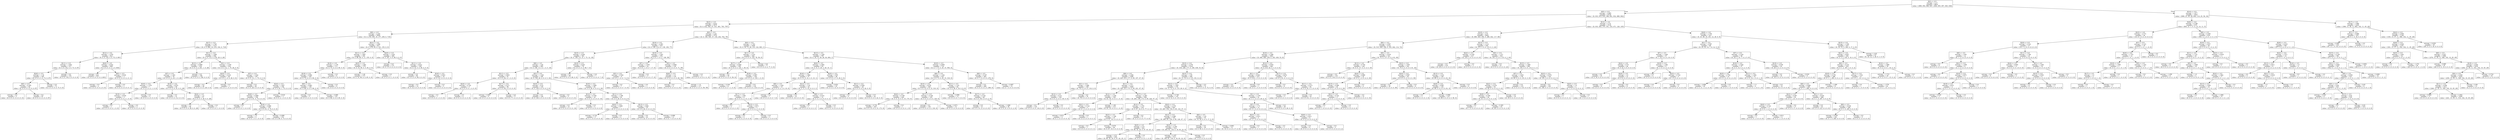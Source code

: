 digraph Tree {
node [shape=box] ;
0 [label="X[2] <= 0.5\nentropy = 3.17\nsamples = 8653\nvalue = [999, 954, 960, 947, 1000, 955, 957, 945, 936]"] ;
1 [label="X[5] <= 0.5\nentropy = 2.965\nsamples = 6729\nvalue = [0, 933, 915, 919, 398, 841, 932, 889, 902]"] ;
0 -> 1 [labeldistance=2.5, labelangle=45, headlabel="True"] ;
2 [label="X[23] <= 0.5\nentropy = 2.612\nsamples = 3575\nvalue = [0, 0, 432, 544, 47, 531, 461, 763, 797]"] ;
1 -> 2 ;
3 [label="X[8] <= 0.5\nentropy = 2.244\nsamples = 2000\nvalue = [0, 0, 276, 359, 10, 377, 259, 0, 719]"] ;
2 -> 3 ;
4 [label="X[17] <= 0.5\nentropy = 1.745\nsamples = 1373\nvalue = [0, 0, 0, 264, 10, 276, 104, 0, 719]"] ;
3 -> 4 ;
5 [label="X[12] <= 0.5\nentropy = 1.076\nsamples = 923\nvalue = [0, 0, 0, 152, 5, 0, 75, 0, 691]"] ;
4 -> 5 ;
6 [label="X[11] <= 0.5\nentropy = 1.603\nsamples = 317\nvalue = [0, 0, 0, 152, 5, 0, 73, 0, 87]"] ;
5 -> 6 ;
7 [label="X[20] <= 0.5\nentropy = 1.16\nsamples = 165\nvalue = [0, 0, 0, 0, 5, 0, 73, 0, 87]"] ;
6 -> 7 ;
8 [label="X[0] <= 0.5\nentropy = 0.305\nsamples = 92\nvalue = [0, 0, 0, 0, 5, 0, 0, 0, 87]"] ;
7 -> 8 ;
9 [label="entropy = 0.0\nsamples = 5\nvalue = [0, 0, 0, 0, 5, 0, 0, 0, 0]"] ;
8 -> 9 ;
10 [label="entropy = 0.0\nsamples = 87\nvalue = [0, 0, 0, 0, 0, 0, 0, 0, 87]"] ;
8 -> 10 ;
11 [label="entropy = 0.0\nsamples = 73\nvalue = [0, 0, 0, 0, 0, 0, 73, 0, 0]"] ;
7 -> 11 ;
12 [label="entropy = 0.0\nsamples = 152\nvalue = [0, 0, 0, 152, 0, 0, 0, 0, 0]"] ;
6 -> 12 ;
13 [label="X[20] <= 0.5\nentropy = 0.032\nsamples = 606\nvalue = [0, 0, 0, 0, 0, 0, 2, 0, 604]"] ;
5 -> 13 ;
14 [label="entropy = 0.0\nsamples = 603\nvalue = [0, 0, 0, 0, 0, 0, 0, 0, 603]"] ;
13 -> 14 ;
15 [label="X[9] <= 0.5\nentropy = 0.918\nsamples = 3\nvalue = [0, 0, 0, 0, 0, 0, 2, 0, 1]"] ;
13 -> 15 ;
16 [label="entropy = 0.0\nsamples = 2\nvalue = [0, 0, 0, 0, 0, 0, 2, 0, 0]"] ;
15 -> 16 ;
17 [label="entropy = 0.0\nsamples = 1\nvalue = [0, 0, 0, 0, 0, 0, 0, 0, 1]"] ;
15 -> 17 ;
18 [label="X[11] <= 0.5\nentropy = 1.508\nsamples = 450\nvalue = [0, 0, 0, 112, 5, 276, 29, 0, 28]"] ;
4 -> 18 ;
19 [label="X[13] <= 0.5\nentropy = 0.689\nsamples = 234\nvalue = [0, 0, 0, 0, 4, 201, 1, 0, 28]"] ;
18 -> 19 ;
20 [label="X[7] <= 0.5\nentropy = 1.301\nsamples = 76\nvalue = [0, 0, 0, 0, 4, 43, 1, 0, 28]"] ;
19 -> 20 ;
21 [label="X[18] <= 0.5\nentropy = 1.379\nsamples = 7\nvalue = [0, 0, 0, 0, 4, 2, 1, 0, 0]"] ;
20 -> 21 ;
22 [label="X[19] <= 0.5\nentropy = 0.918\nsamples = 3\nvalue = [0, 0, 0, 0, 0, 2, 1, 0, 0]"] ;
21 -> 22 ;
23 [label="entropy = 0.0\nsamples = 1\nvalue = [0, 0, 0, 0, 0, 0, 1, 0, 0]"] ;
22 -> 23 ;
24 [label="entropy = 0.0\nsamples = 2\nvalue = [0, 0, 0, 0, 0, 2, 0, 0, 0]"] ;
22 -> 24 ;
25 [label="entropy = 0.0\nsamples = 4\nvalue = [0, 0, 0, 0, 4, 0, 0, 0, 0]"] ;
21 -> 25 ;
26 [label="X[18] <= 0.5\nentropy = 0.974\nsamples = 69\nvalue = [0, 0, 0, 0, 0, 41, 0, 0, 28]"] ;
20 -> 26 ;
27 [label="entropy = 0.0\nsamples = 12\nvalue = [0, 0, 0, 0, 0, 12, 0, 0, 0]"] ;
26 -> 27 ;
28 [label="X[24] <= 0.5\nentropy = 1.0\nsamples = 57\nvalue = [0, 0, 0, 0, 0, 29, 0, 0, 28]"] ;
26 -> 28 ;
29 [label="entropy = 1.0\nsamples = 56\nvalue = [0, 0, 0, 0, 0, 28, 0, 0, 28]"] ;
28 -> 29 ;
30 [label="entropy = 0.0\nsamples = 1\nvalue = [0, 0, 0, 0, 0, 1, 0, 0, 0]"] ;
28 -> 30 ;
31 [label="entropy = 0.0\nsamples = 158\nvalue = [0, 0, 0, 0, 0, 158, 0, 0, 0]"] ;
19 -> 31 ;
32 [label="X[1] <= 0.5\nentropy = 1.439\nsamples = 216\nvalue = [0, 0, 0, 112, 1, 75, 28, 0, 0]"] ;
18 -> 32 ;
33 [label="X[25] <= 0.5\nentropy = 0.216\nsamples = 29\nvalue = [0, 0, 0, 1, 0, 0, 28, 0, 0]"] ;
32 -> 33 ;
34 [label="entropy = 0.0\nsamples = 28\nvalue = [0, 0, 0, 0, 0, 0, 28, 0, 0]"] ;
33 -> 34 ;
35 [label="entropy = 0.0\nsamples = 1\nvalue = [0, 0, 0, 1, 0, 0, 0, 0, 0]"] ;
33 -> 35 ;
36 [label="X[7] <= 0.5\nentropy = 1.016\nsamples = 187\nvalue = [0, 0, 0, 111, 1, 75, 0, 0, 0]"] ;
32 -> 36 ;
37 [label="entropy = 0.0\nsamples = 28\nvalue = [0, 0, 0, 28, 0, 0, 0, 0, 0]"] ;
36 -> 37 ;
38 [label="X[24] <= 0.5\nentropy = 1.047\nsamples = 159\nvalue = [0, 0, 0, 83, 1, 75, 0, 0, 0]"] ;
36 -> 38 ;
39 [label="X[26] <= 0.5\nentropy = 0.999\nsamples = 156\nvalue = [0, 0, 0, 81, 0, 75, 0, 0, 0]"] ;
38 -> 39 ;
40 [label="entropy = 0.0\nsamples = 1\nvalue = [0, 0, 0, 0, 0, 1, 0, 0, 0]"] ;
39 -> 40 ;
41 [label="X[18] <= 0.5\nentropy = 0.999\nsamples = 155\nvalue = [0, 0, 0, 81, 0, 74, 0, 0, 0]"] ;
39 -> 41 ;
42 [label="entropy = 1.0\nsamples = 2\nvalue = [0, 0, 0, 1, 0, 1, 0, 0, 0]"] ;
41 -> 42 ;
43 [label="entropy = 0.998\nsamples = 153\nvalue = [0, 0, 0, 80, 0, 73, 0, 0, 0]"] ;
41 -> 43 ;
44 [label="entropy = 0.918\nsamples = 3\nvalue = [0, 0, 0, 2, 1, 0, 0, 0, 0]"] ;
38 -> 44 ;
45 [label="X[21] <= 0.5\nentropy = 1.856\nsamples = 627\nvalue = [0, 0, 276, 95, 0, 101, 155, 0, 0]"] ;
3 -> 45 ;
46 [label="X[11] <= 0.5\nentropy = 1.687\nsamples = 345\nvalue = [0, 0, 89, 90, 0, 11, 155, 0, 0]"] ;
45 -> 46 ;
47 [label="X[19] <= 0.5\nentropy = 1.178\nsamples = 171\nvalue = [0, 0, 75, 0, 0, 6, 90, 0, 0]"] ;
46 -> 47 ;
48 [label="X[18] <= 0.5\nentropy = 0.994\nsamples = 165\nvalue = [0, 0, 75, 0, 0, 0, 90, 0, 0]"] ;
47 -> 48 ;
49 [label="X[9] <= 0.5\nentropy = 0.983\nsamples = 156\nvalue = [0, 0, 66, 0, 0, 0, 90, 0, 0]"] ;
48 -> 49 ;
50 [label="entropy = 0.0\nsamples = 5\nvalue = [0, 0, 0, 0, 0, 0, 5, 0, 0]"] ;
49 -> 50 ;
51 [label="entropy = 0.989\nsamples = 151\nvalue = [0, 0, 66, 0, 0, 0, 85, 0, 0]"] ;
49 -> 51 ;
52 [label="entropy = 0.0\nsamples = 9\nvalue = [0, 0, 9, 0, 0, 0, 0, 0, 0]"] ;
48 -> 52 ;
53 [label="entropy = 0.0\nsamples = 6\nvalue = [0, 0, 0, 0, 0, 6, 0, 0, 0]"] ;
47 -> 53 ;
54 [label="X[25] <= 0.5\nentropy = 1.462\nsamples = 174\nvalue = [0, 0, 14, 90, 0, 5, 65, 0, 0]"] ;
46 -> 54 ;
55 [label="entropy = 1.44\nsamples = 173\nvalue = [0, 0, 14, 90, 0, 4, 65, 0, 0]"] ;
54 -> 55 ;
56 [label="entropy = 0.0\nsamples = 1\nvalue = [0, 0, 0, 0, 0, 1, 0, 0, 0]"] ;
54 -> 56 ;
57 [label="X[20] <= 0.5\nentropy = 1.022\nsamples = 282\nvalue = [0, 0, 187, 5, 0, 90, 0, 0, 0]"] ;
45 -> 57 ;
58 [label="entropy = 0.0\nsamples = 173\nvalue = [0, 0, 173, 0, 0, 0, 0, 0, 0]"] ;
57 -> 58 ;
59 [label="X[11] <= 0.5\nentropy = 0.812\nsamples = 109\nvalue = [0, 0, 14, 5, 0, 90, 0, 0, 0]"] ;
57 -> 59 ;
60 [label="entropy = 0.0\nsamples = 90\nvalue = [0, 0, 0, 0, 0, 90, 0, 0, 0]"] ;
59 -> 60 ;
61 [label="X[16] <= 0.5\nentropy = 0.831\nsamples = 19\nvalue = [0, 0, 14, 5, 0, 0, 0, 0, 0]"] ;
59 -> 61 ;
62 [label="entropy = 0.0\nsamples = 14\nvalue = [0, 0, 14, 0, 0, 0, 0, 0, 0]"] ;
61 -> 62 ;
63 [label="entropy = 0.0\nsamples = 5\nvalue = [0, 0, 0, 5, 0, 0, 0, 0, 0]"] ;
61 -> 63 ;
64 [label="X[0] <= 0.5\nentropy = 2.25\nsamples = 1575\nvalue = [0, 0, 156, 185, 37, 154, 202, 763, 78]"] ;
2 -> 64 ;
65 [label="X[16] <= 0.5\nentropy = 2.383\nsamples = 516\nvalue = [0, 0, 138, 112, 8, 1, 80, 100, 77]"] ;
64 -> 65 ;
66 [label="X[10] <= 0.5\nentropy = 2.044\nsamples = 361\nvalue = [0, 0, 138, 111, 8, 1, 73, 12, 18]"] ;
65 -> 66 ;
67 [label="X[8] <= 0.5\nentropy = 1.65\nsamples = 285\nvalue = [0, 0, 138, 111, 8, 1, 4, 5, 18]"] ;
66 -> 67 ;
68 [label="X[11] <= 0.5\nentropy = 0.603\nsamples = 91\nvalue = [0, 0, 0, 82, 4, 1, 4, 0, 0]"] ;
67 -> 68 ;
69 [label="X[24] <= 0.5\nentropy = 0.722\nsamples = 5\nvalue = [0, 0, 0, 0, 0, 1, 4, 0, 0]"] ;
68 -> 69 ;
70 [label="entropy = 0.0\nsamples = 1\nvalue = [0, 0, 0, 0, 0, 1, 0, 0, 0]"] ;
69 -> 70 ;
71 [label="entropy = 0.0\nsamples = 4\nvalue = [0, 0, 0, 0, 0, 0, 4, 0, 0]"] ;
69 -> 71 ;
72 [label="X[17] <= 0.5\nentropy = 0.271\nsamples = 86\nvalue = [0, 0, 0, 82, 4, 0, 0, 0, 0]"] ;
68 -> 72 ;
73 [label="entropy = 0.991\nsamples = 9\nvalue = [0, 0, 0, 5, 4, 0, 0, 0, 0]"] ;
72 -> 73 ;
74 [label="entropy = 0.0\nsamples = 77\nvalue = [0, 0, 0, 77, 0, 0, 0, 0, 0]"] ;
72 -> 74 ;
75 [label="X[3] <= 0.5\nentropy = 1.329\nsamples = 194\nvalue = [0, 0, 138, 29, 4, 0, 0, 5, 18]"] ;
67 -> 75 ;
76 [label="X[18] <= 0.5\nentropy = 0.23\nsamples = 134\nvalue = [0, 0, 129, 0, 0, 0, 0, 5, 0]"] ;
75 -> 76 ;
77 [label="entropy = 0.0\nsamples = 129\nvalue = [0, 0, 129, 0, 0, 0, 0, 0, 0]"] ;
76 -> 77 ;
78 [label="entropy = 0.0\nsamples = 5\nvalue = [0, 0, 0, 0, 0, 0, 0, 5, 0]"] ;
76 -> 78 ;
79 [label="X[19] <= 0.5\nentropy = 1.699\nsamples = 60\nvalue = [0, 0, 9, 29, 4, 0, 0, 0, 18]"] ;
75 -> 79 ;
80 [label="X[14] <= 0.5\nentropy = 0.764\nsamples = 18\nvalue = [0, 0, 0, 0, 4, 0, 0, 0, 14]"] ;
79 -> 80 ;
81 [label="entropy = 0.0\nsamples = 14\nvalue = [0, 0, 0, 0, 0, 0, 0, 0, 14]"] ;
80 -> 81 ;
82 [label="entropy = 0.0\nsamples = 4\nvalue = [0, 0, 0, 0, 4, 0, 0, 0, 0]"] ;
80 -> 82 ;
83 [label="X[11] <= 0.5\nentropy = 1.168\nsamples = 42\nvalue = [0, 0, 9, 29, 0, 0, 0, 0, 4]"] ;
79 -> 83 ;
84 [label="X[24] <= 0.5\nentropy = 0.985\nsamples = 7\nvalue = [0, 0, 3, 0, 0, 0, 0, 0, 4]"] ;
83 -> 84 ;
85 [label="entropy = 0.722\nsamples = 5\nvalue = [0, 0, 1, 0, 0, 0, 0, 0, 4]"] ;
84 -> 85 ;
86 [label="entropy = 0.0\nsamples = 2\nvalue = [0, 0, 2, 0, 0, 0, 0, 0, 0]"] ;
84 -> 86 ;
87 [label="X[13] <= 0.5\nentropy = 0.661\nsamples = 35\nvalue = [0, 0, 6, 29, 0, 0, 0, 0, 0]"] ;
83 -> 87 ;
88 [label="entropy = 0.0\nsamples = 22\nvalue = [0, 0, 0, 22, 0, 0, 0, 0, 0]"] ;
87 -> 88 ;
89 [label="entropy = 0.996\nsamples = 13\nvalue = [0, 0, 6, 7, 0, 0, 0, 0, 0]"] ;
87 -> 89 ;
90 [label="X[18] <= 0.5\nentropy = 0.443\nsamples = 76\nvalue = [0, 0, 0, 0, 0, 0, 69, 7, 0]"] ;
66 -> 90 ;
91 [label="entropy = 0.0\nsamples = 69\nvalue = [0, 0, 0, 0, 0, 0, 69, 0, 0]"] ;
90 -> 91 ;
92 [label="entropy = 0.0\nsamples = 7\nvalue = [0, 0, 0, 0, 0, 0, 0, 7, 0]"] ;
90 -> 92 ;
93 [label="X[19] <= 0.5\nentropy = 1.243\nsamples = 155\nvalue = [0, 0, 0, 1, 0, 0, 7, 88, 59]"] ;
65 -> 93 ;
94 [label="X[7] <= 0.5\nentropy = 1.078\nsamples = 25\nvalue = [0, 0, 0, 1, 0, 0, 7, 17, 0]"] ;
93 -> 94 ;
95 [label="X[3] <= 0.5\nentropy = 0.544\nsamples = 8\nvalue = [0, 0, 0, 1, 0, 0, 7, 0, 0]"] ;
94 -> 95 ;
96 [label="entropy = 0.0\nsamples = 7\nvalue = [0, 0, 0, 0, 0, 0, 7, 0, 0]"] ;
95 -> 96 ;
97 [label="entropy = 0.0\nsamples = 1\nvalue = [0, 0, 0, 1, 0, 0, 0, 0, 0]"] ;
95 -> 97 ;
98 [label="entropy = 0.0\nsamples = 17\nvalue = [0, 0, 0, 0, 0, 0, 0, 17, 0]"] ;
94 -> 98 ;
99 [label="X[3] <= 0.5\nentropy = 0.994\nsamples = 130\nvalue = [0, 0, 0, 0, 0, 0, 0, 71, 59]"] ;
93 -> 99 ;
100 [label="X[26] <= 0.5\nentropy = 1.0\nsamples = 119\nvalue = [0, 0, 0, 0, 0, 0, 0, 60, 59]"] ;
99 -> 100 ;
101 [label="entropy = 0.0\nsamples = 2\nvalue = [0, 0, 0, 0, 0, 0, 0, 2, 0]"] ;
100 -> 101 ;
102 [label="entropy = 1.0\nsamples = 117\nvalue = [0, 0, 0, 0, 0, 0, 0, 58, 59]"] ;
100 -> 102 ;
103 [label="entropy = 0.0\nsamples = 11\nvalue = [0, 0, 0, 0, 0, 0, 0, 11, 0]"] ;
99 -> 103 ;
104 [label="X[4] <= 0.5\nentropy = 1.703\nsamples = 1059\nvalue = [0, 0, 18, 73, 29, 153, 122, 663, 1]"] ;
64 -> 104 ;
105 [label="X[11] <= 0.5\nentropy = 1.514\nsamples = 262\nvalue = [0, 0, 0, 0, 0, 125, 78, 59, 0]"] ;
104 -> 105 ;
106 [label="X[17] <= 0.5\nentropy = 0.949\nsamples = 185\nvalue = [0, 0, 0, 0, 0, 125, 1, 59, 0]"] ;
105 -> 106 ;
107 [label="entropy = 0.0\nsamples = 59\nvalue = [0, 0, 0, 0, 0, 0, 0, 59, 0]"] ;
106 -> 107 ;
108 [label="X[18] <= 0.5\nentropy = 0.067\nsamples = 126\nvalue = [0, 0, 0, 0, 0, 125, 1, 0, 0]"] ;
106 -> 108 ;
109 [label="entropy = 0.544\nsamples = 8\nvalue = [0, 0, 0, 0, 0, 7, 1, 0, 0]"] ;
108 -> 109 ;
110 [label="entropy = 0.0\nsamples = 118\nvalue = [0, 0, 0, 0, 0, 118, 0, 0, 0]"] ;
108 -> 110 ;
111 [label="entropy = 0.0\nsamples = 77\nvalue = [0, 0, 0, 0, 0, 0, 77, 0, 0]"] ;
105 -> 111 ;
112 [label="X[13] <= 0.5\nentropy = 1.329\nsamples = 797\nvalue = [0, 0, 18, 73, 29, 28, 44, 604, 1]"] ;
104 -> 112 ;
113 [label="X[20] <= 0.5\nentropy = 2.064\nsamples = 83\nvalue = [0, 0, 11, 0, 29, 3, 29, 10, 1]"] ;
112 -> 113 ;
114 [label="X[16] <= 0.5\nentropy = 1.992\nsamples = 37\nvalue = [0, 0, 11, 0, 12, 3, 0, 10, 1]"] ;
113 -> 114 ;
115 [label="X[6] <= 0.5\nentropy = 1.242\nsamples = 15\nvalue = [0, 0, 0, 0, 2, 3, 0, 10, 0]"] ;
114 -> 115 ;
116 [label="X[17] <= 0.5\nentropy = 1.561\nsamples = 8\nvalue = [0, 0, 0, 0, 2, 3, 0, 3, 0]"] ;
115 -> 116 ;
117 [label="entropy = 0.0\nsamples = 3\nvalue = [0, 0, 0, 0, 0, 0, 0, 3, 0]"] ;
116 -> 117 ;
118 [label="X[12] <= 0.5\nentropy = 0.971\nsamples = 5\nvalue = [0, 0, 0, 0, 2, 3, 0, 0, 0]"] ;
116 -> 118 ;
119 [label="entropy = 0.0\nsamples = 2\nvalue = [0, 0, 0, 0, 2, 0, 0, 0, 0]"] ;
118 -> 119 ;
120 [label="entropy = 0.0\nsamples = 3\nvalue = [0, 0, 0, 0, 0, 3, 0, 0, 0]"] ;
118 -> 120 ;
121 [label="entropy = 0.0\nsamples = 7\nvalue = [0, 0, 0, 0, 0, 0, 0, 7, 0]"] ;
115 -> 121 ;
122 [label="X[12] <= 0.5\nentropy = 1.22\nsamples = 22\nvalue = [0, 0, 11, 0, 10, 0, 0, 0, 1]"] ;
114 -> 122 ;
123 [label="entropy = 0.0\nsamples = 10\nvalue = [0, 0, 0, 0, 10, 0, 0, 0, 0]"] ;
122 -> 123 ;
124 [label="X[8] <= 0.5\nentropy = 0.414\nsamples = 12\nvalue = [0, 0, 11, 0, 0, 0, 0, 0, 1]"] ;
122 -> 124 ;
125 [label="entropy = 0.0\nsamples = 1\nvalue = [0, 0, 0, 0, 0, 0, 0, 0, 1]"] ;
124 -> 125 ;
126 [label="entropy = 0.0\nsamples = 11\nvalue = [0, 0, 11, 0, 0, 0, 0, 0, 0]"] ;
124 -> 126 ;
127 [label="X[25] <= 0.5\nentropy = 0.95\nsamples = 46\nvalue = [0, 0, 0, 0, 17, 0, 29, 0, 0]"] ;
113 -> 127 ;
128 [label="entropy = 0.852\nsamples = 18\nvalue = [0, 0, 0, 0, 13, 0, 5, 0, 0]"] ;
127 -> 128 ;
129 [label="X[11] <= 0.5\nentropy = 0.592\nsamples = 28\nvalue = [0, 0, 0, 0, 4, 0, 24, 0, 0]"] ;
127 -> 129 ;
130 [label="entropy = 0.0\nsamples = 4\nvalue = [0, 0, 0, 0, 4, 0, 0, 0, 0]"] ;
129 -> 130 ;
131 [label="entropy = 0.0\nsamples = 24\nvalue = [0, 0, 0, 0, 0, 0, 24, 0, 0]"] ;
129 -> 131 ;
132 [label="X[19] <= 0.5\nentropy = 0.909\nsamples = 714\nvalue = [0, 0, 7, 73, 0, 25, 15, 594, 0]"] ;
112 -> 132 ;
133 [label="X[6] <= 0.5\nentropy = 1.164\nsamples = 431\nvalue = [0, 0, 0, 73, 0, 25, 15, 318, 0]"] ;
132 -> 133 ;
134 [label="X[10] <= 0.5\nentropy = 0.678\nsamples = 349\nvalue = [0, 0, 0, 15, 0, 9, 15, 310, 0]"] ;
133 -> 134 ;
135 [label="X[24] <= 0.5\nentropy = 0.749\nsamples = 204\nvalue = [0, 0, 0, 15, 0, 0, 15, 174, 0]"] ;
134 -> 135 ;
136 [label="entropy = 0.752\nsamples = 203\nvalue = [0, 0, 0, 15, 0, 0, 15, 173, 0]"] ;
135 -> 136 ;
137 [label="entropy = 0.0\nsamples = 1\nvalue = [0, 0, 0, 0, 0, 0, 0, 1, 0]"] ;
135 -> 137 ;
138 [label="X[17] <= 0.5\nentropy = 0.336\nsamples = 145\nvalue = [0, 0, 0, 0, 0, 9, 0, 136, 0]"] ;
134 -> 138 ;
139 [label="entropy = 0.0\nsamples = 130\nvalue = [0, 0, 0, 0, 0, 0, 0, 130, 0]"] ;
138 -> 139 ;
140 [label="entropy = 0.971\nsamples = 15\nvalue = [0, 0, 0, 0, 0, 9, 0, 6, 0]"] ;
138 -> 140 ;
141 [label="X[11] <= 0.5\nentropy = 1.141\nsamples = 82\nvalue = [0, 0, 0, 58, 0, 16, 0, 8, 0]"] ;
133 -> 141 ;
142 [label="entropy = 0.996\nsamples = 13\nvalue = [0, 0, 0, 0, 0, 7, 0, 6, 0]"] ;
141 -> 142 ;
143 [label="X[17] <= 0.5\nentropy = 0.742\nsamples = 69\nvalue = [0, 0, 0, 58, 0, 9, 0, 2, 0]"] ;
141 -> 143 ;
144 [label="entropy = 0.0\nsamples = 31\nvalue = [0, 0, 0, 31, 0, 0, 0, 0, 0]"] ;
143 -> 144 ;
145 [label="entropy = 1.066\nsamples = 38\nvalue = [0, 0, 0, 27, 0, 9, 0, 2, 0]"] ;
143 -> 145 ;
146 [label="X[8] <= 0.5\nentropy = 0.167\nsamples = 283\nvalue = [0, 0, 7, 0, 0, 0, 0, 276, 0]"] ;
132 -> 146 ;
147 [label="entropy = 0.0\nsamples = 268\nvalue = [0, 0, 0, 0, 0, 0, 0, 268, 0]"] ;
146 -> 147 ;
148 [label="entropy = 0.997\nsamples = 15\nvalue = [0, 0, 7, 0, 0, 0, 0, 8, 0]"] ;
146 -> 148 ;
149 [label="X[14] <= 0.5\nentropy = 2.74\nsamples = 3154\nvalue = [0, 933, 483, 375, 351, 310, 471, 126, 105]"] ;
1 -> 149 ;
150 [label="X[18] <= 0.5\nentropy = 2.51\nsamples = 2642\nvalue = [0, 890, 443, 356, 0, 298, 442, 117, 96]"] ;
149 -> 150 ;
151 [label="X[6] <= 0.5\nentropy = 2.567\nsamples = 2122\nvalue = [0, 515, 440, 356, 0, 183, 442, 114, 72]"] ;
150 -> 151 ;
152 [label="X[19] <= 0.5\nentropy = 2.396\nsamples = 1801\nvalue = [0, 440, 440, 239, 0, 183, 438, 53, 8]"] ;
151 -> 152 ;
153 [label="X[10] <= 0.5\nentropy = 2.379\nsamples = 1516\nvalue = [0, 434, 226, 177, 0, 180, 438, 53, 8]"] ;
152 -> 153 ;
154 [label="X[8] <= 0.5\nentropy = 2.298\nsamples = 1268\nvalue = [0, 423, 213, 177, 0, 65, 337, 47, 6]"] ;
153 -> 154 ;
155 [label="X[1] <= 0.5\nentropy = 1.096\nsamples = 199\nvalue = [0, 79, 0, 4, 0, 0, 116, 0, 0]"] ;
154 -> 155 ;
156 [label="X[12] <= 0.5\nentropy = 0.211\nsamples = 120\nvalue = [0, 0, 0, 4, 0, 0, 116, 0, 0]"] ;
155 -> 156 ;
157 [label="entropy = 0.0\nsamples = 116\nvalue = [0, 0, 0, 0, 0, 0, 116, 0, 0]"] ;
156 -> 157 ;
158 [label="entropy = 0.0\nsamples = 4\nvalue = [0, 0, 0, 4, 0, 0, 0, 0, 0]"] ;
156 -> 158 ;
159 [label="entropy = 0.0\nsamples = 79\nvalue = [0, 79, 0, 0, 0, 0, 0, 0, 0]"] ;
155 -> 159 ;
160 [label="X[11] <= 0.5\nentropy = 2.371\nsamples = 1069\nvalue = [0, 344, 213, 173, 0, 65, 221, 47, 6]"] ;
154 -> 160 ;
161 [label="X[12] <= 0.5\nentropy = 1.236\nsamples = 120\nvalue = [0, 61, 54, 0, 0, 0, 1, 0, 4]"] ;
160 -> 161 ;
162 [label="X[21] <= 0.5\nentropy = 0.722\nsamples = 5\nvalue = [0, 0, 1, 0, 0, 0, 0, 0, 4]"] ;
161 -> 162 ;
163 [label="entropy = 0.811\nsamples = 4\nvalue = [0, 0, 1, 0, 0, 0, 0, 0, 3]"] ;
162 -> 163 ;
164 [label="entropy = 0.0\nsamples = 1\nvalue = [0, 0, 0, 0, 0, 0, 0, 0, 1]"] ;
162 -> 164 ;
165 [label="entropy = 1.06\nsamples = 115\nvalue = [0, 61, 53, 0, 0, 0, 1, 0, 0]"] ;
161 -> 165 ;
166 [label="X[17] <= 0.5\nentropy = 2.387\nsamples = 949\nvalue = [0, 283, 159, 173, 0, 65, 220, 47, 2]"] ;
160 -> 166 ;
167 [label="X[12] <= 0.5\nentropy = 1.376\nsamples = 124\nvalue = [0, 0, 27, 19, 0, 0, 77, 0, 1]"] ;
166 -> 167 ;
168 [label="X[23] <= 0.5\nentropy = 1.106\nsamples = 47\nvalue = [0, 0, 27, 19, 0, 0, 0, 0, 1]"] ;
167 -> 168 ;
169 [label="entropy = 0.0\nsamples = 1\nvalue = [0, 0, 0, 0, 0, 0, 0, 0, 1]"] ;
168 -> 169 ;
170 [label="entropy = 0.978\nsamples = 46\nvalue = [0, 0, 27, 19, 0, 0, 0, 0, 0]"] ;
168 -> 170 ;
171 [label="entropy = 0.0\nsamples = 77\nvalue = [0, 0, 0, 0, 0, 0, 77, 0, 0]"] ;
167 -> 171 ;
172 [label="X[22] <= 0.5\nentropy = 2.379\nsamples = 825\nvalue = [0, 283, 132, 154, 0, 65, 143, 47, 1]"] ;
166 -> 172 ;
173 [label="X[12] <= 0.5\nentropy = 2.368\nsamples = 755\nvalue = [0, 269, 93, 154, 0, 65, 126, 47, 1]"] ;
172 -> 173 ;
174 [label="X[25] <= 0.5\nentropy = 2.51\nsamples = 241\nvalue = [0, 69, 32, 24, 0, 47, 43, 25, 1]"] ;
173 -> 174 ;
175 [label="entropy = 2.51\nsamples = 240\nvalue = [0, 69, 32, 24, 0, 47, 42, 25, 1]"] ;
174 -> 175 ;
176 [label="entropy = 0.0\nsamples = 1\nvalue = [0, 0, 0, 0, 0, 0, 1, 0, 0]"] ;
174 -> 176 ;
177 [label="X[25] <= 0.5\nentropy = 2.185\nsamples = 514\nvalue = [0, 200, 61, 130, 0, 18, 83, 22, 0]"] ;
173 -> 177 ;
178 [label="entropy = 2.187\nsamples = 513\nvalue = [0, 199, 61, 130, 0, 18, 83, 22, 0]"] ;
177 -> 178 ;
179 [label="entropy = 0.0\nsamples = 1\nvalue = [0, 1, 0, 0, 0, 0, 0, 0, 0]"] ;
177 -> 179 ;
180 [label="X[0] <= 0.5\nentropy = 1.43\nsamples = 70\nvalue = [0, 14, 39, 0, 0, 0, 17, 0, 0]"] ;
172 -> 180 ;
181 [label="entropy = 0.0\nsamples = 39\nvalue = [0, 0, 39, 0, 0, 0, 0, 0, 0]"] ;
180 -> 181 ;
182 [label="entropy = 0.993\nsamples = 31\nvalue = [0, 14, 0, 0, 0, 0, 17, 0, 0]"] ;
180 -> 182 ;
183 [label="X[15] <= 0.5\nentropy = 1.65\nsamples = 248\nvalue = [0, 11, 13, 0, 0, 115, 101, 6, 2]"] ;
153 -> 183 ;
184 [label="X[12] <= 0.5\nentropy = 1.597\nsamples = 176\nvalue = [0, 11, 13, 0, 0, 115, 29, 6, 2]"] ;
183 -> 184 ;
185 [label="entropy = 0.749\nsamples = 135\nvalue = [0, 8, 12, 0, 0, 115, 0, 0, 0]"] ;
184 -> 185 ;
186 [label="X[1] <= 0.5\nentropy = 1.378\nsamples = 41\nvalue = [0, 3, 1, 0, 0, 0, 29, 6, 2]"] ;
184 -> 186 ;
187 [label="X[7] <= 0.5\nentropy = 1.73\nsamples = 12\nvalue = [0, 3, 1, 0, 0, 0, 0, 6, 2]"] ;
186 -> 187 ;
188 [label="X[23] <= 0.5\nentropy = 0.811\nsamples = 4\nvalue = [0, 3, 1, 0, 0, 0, 0, 0, 0]"] ;
187 -> 188 ;
189 [label="entropy = 0.0\nsamples = 1\nvalue = [0, 0, 1, 0, 0, 0, 0, 0, 0]"] ;
188 -> 189 ;
190 [label="entropy = 0.0\nsamples = 3\nvalue = [0, 3, 0, 0, 0, 0, 0, 0, 0]"] ;
188 -> 190 ;
191 [label="X[26] <= 0.5\nentropy = 0.811\nsamples = 8\nvalue = [0, 0, 0, 0, 0, 0, 0, 6, 2]"] ;
187 -> 191 ;
192 [label="entropy = 0.0\nsamples = 6\nvalue = [0, 0, 0, 0, 0, 0, 0, 6, 0]"] ;
191 -> 192 ;
193 [label="entropy = 0.0\nsamples = 2\nvalue = [0, 0, 0, 0, 0, 0, 0, 0, 2]"] ;
191 -> 193 ;
194 [label="entropy = 0.0\nsamples = 29\nvalue = [0, 0, 0, 0, 0, 0, 29, 0, 0]"] ;
186 -> 194 ;
195 [label="entropy = 0.0\nsamples = 72\nvalue = [0, 0, 0, 0, 0, 0, 72, 0, 0]"] ;
183 -> 195 ;
196 [label="X[12] <= 0.5\nentropy = 0.976\nsamples = 285\nvalue = [0, 6, 214, 62, 0, 3, 0, 0, 0]"] ;
152 -> 196 ;
197 [label="X[1] <= 0.5\nentropy = 0.043\nsamples = 215\nvalue = [0, 0, 214, 1, 0, 0, 0, 0, 0]"] ;
196 -> 197 ;
198 [label="entropy = 0.0\nsamples = 214\nvalue = [0, 0, 214, 0, 0, 0, 0, 0, 0]"] ;
197 -> 198 ;
199 [label="entropy = 0.0\nsamples = 1\nvalue = [0, 0, 0, 1, 0, 0, 0, 0, 0]"] ;
197 -> 199 ;
200 [label="X[17] <= 0.5\nentropy = 0.672\nsamples = 70\nvalue = [0, 6, 0, 61, 0, 3, 0, 0, 0]"] ;
196 -> 200 ;
201 [label="entropy = 0.0\nsamples = 6\nvalue = [0, 6, 0, 0, 0, 0, 0, 0, 0]"] ;
200 -> 201 ;
202 [label="X[11] <= 0.5\nentropy = 0.273\nsamples = 64\nvalue = [0, 0, 0, 61, 0, 3, 0, 0, 0]"] ;
200 -> 202 ;
203 [label="entropy = 0.0\nsamples = 3\nvalue = [0, 0, 0, 0, 0, 3, 0, 0, 0]"] ;
202 -> 203 ;
204 [label="entropy = 0.0\nsamples = 61\nvalue = [0, 0, 0, 61, 0, 0, 0, 0, 0]"] ;
202 -> 204 ;
205 [label="X[9] <= 0.5\nentropy = 2.019\nsamples = 321\nvalue = [0, 75, 0, 117, 0, 0, 4, 61, 64]"] ;
151 -> 205 ;
206 [label="X[13] <= 0.5\nentropy = 0.754\nsamples = 140\nvalue = [0, 0, 0, 117, 0, 0, 4, 0, 19]"] ;
205 -> 206 ;
207 [label="entropy = 0.0\nsamples = 116\nvalue = [0, 0, 0, 116, 0, 0, 0, 0, 0]"] ;
206 -> 207 ;
208 [label="X[24] <= 0.5\nentropy = 0.889\nsamples = 24\nvalue = [0, 0, 0, 1, 0, 0, 4, 0, 19]"] ;
206 -> 208 ;
209 [label="X[15] <= 0.5\nentropy = 0.286\nsamples = 20\nvalue = [0, 0, 0, 1, 0, 0, 0, 0, 19]"] ;
208 -> 209 ;
210 [label="X[21] <= 0.5\nentropy = 0.722\nsamples = 5\nvalue = [0, 0, 0, 1, 0, 0, 0, 0, 4]"] ;
209 -> 210 ;
211 [label="entropy = 0.0\nsamples = 1\nvalue = [0, 0, 0, 1, 0, 0, 0, 0, 0]"] ;
210 -> 211 ;
212 [label="entropy = 0.0\nsamples = 4\nvalue = [0, 0, 0, 0, 0, 0, 0, 0, 4]"] ;
210 -> 212 ;
213 [label="entropy = 0.0\nsamples = 15\nvalue = [0, 0, 0, 0, 0, 0, 0, 0, 15]"] ;
209 -> 213 ;
214 [label="entropy = 0.0\nsamples = 4\nvalue = [0, 0, 0, 0, 0, 0, 4, 0, 0]"] ;
208 -> 214 ;
215 [label="X[23] <= 0.5\nentropy = 1.555\nsamples = 181\nvalue = [0, 75, 0, 0, 0, 0, 0, 61, 45]"] ;
205 -> 215 ;
216 [label="X[24] <= 0.5\nentropy = 0.567\nsamples = 45\nvalue = [0, 6, 0, 0, 0, 0, 0, 0, 39]"] ;
215 -> 216 ;
217 [label="entropy = 0.0\nsamples = 39\nvalue = [0, 0, 0, 0, 0, 0, 0, 0, 39]"] ;
216 -> 217 ;
218 [label="entropy = 0.0\nsamples = 6\nvalue = [0, 6, 0, 0, 0, 0, 0, 0, 0]"] ;
216 -> 218 ;
219 [label="X[13] <= 0.5\nentropy = 1.214\nsamples = 136\nvalue = [0, 69, 0, 0, 0, 0, 0, 61, 6]"] ;
215 -> 219 ;
220 [label="X[26] <= 0.5\nentropy = 0.997\nsamples = 130\nvalue = [0, 69, 0, 0, 0, 0, 0, 61, 0]"] ;
219 -> 220 ;
221 [label="entropy = 0.0\nsamples = 3\nvalue = [0, 0, 0, 0, 0, 0, 0, 3, 0]"] ;
220 -> 221 ;
222 [label="entropy = 0.995\nsamples = 127\nvalue = [0, 69, 0, 0, 0, 0, 0, 58, 0]"] ;
220 -> 222 ;
223 [label="entropy = 0.0\nsamples = 6\nvalue = [0, 0, 0, 0, 0, 0, 0, 0, 6]"] ;
219 -> 223 ;
224 [label="X[13] <= 0.5\nentropy = 1.112\nsamples = 520\nvalue = [0, 375, 3, 0, 0, 115, 0, 3, 24]"] ;
150 -> 224 ;
225 [label="X[22] <= 0.5\nentropy = 0.105\nsamples = 217\nvalue = [0, 214, 3, 0, 0, 0, 0, 0, 0]"] ;
224 -> 225 ;
226 [label="entropy = 0.0\nsamples = 214\nvalue = [0, 214, 0, 0, 0, 0, 0, 0, 0]"] ;
225 -> 226 ;
227 [label="entropy = 0.0\nsamples = 3\nvalue = [0, 0, 3, 0, 0, 0, 0, 0, 0]"] ;
225 -> 227 ;
228 [label="X[0] <= 0.5\nentropy = 1.371\nsamples = 303\nvalue = [0, 161, 0, 0, 0, 115, 0, 3, 24]"] ;
224 -> 228 ;
229 [label="entropy = 0.0\nsamples = 23\nvalue = [0, 0, 0, 0, 0, 0, 0, 0, 23]"] ;
228 -> 229 ;
230 [label="X[15] <= 0.5\nentropy = 1.085\nsamples = 280\nvalue = [0, 161, 0, 0, 0, 115, 0, 3, 1]"] ;
228 -> 230 ;
231 [label="X[7] <= 0.5\nentropy = 1.035\nsamples = 178\nvalue = [0, 60, 0, 0, 0, 115, 0, 3, 0]"] ;
230 -> 231 ;
232 [label="X[22] <= 0.5\nentropy = 0.276\nsamples = 63\nvalue = [0, 60, 0, 0, 0, 0, 0, 3, 0]"] ;
231 -> 232 ;
233 [label="X[26] <= 0.5\nentropy = 0.359\nsamples = 44\nvalue = [0, 41, 0, 0, 0, 0, 0, 3, 0]"] ;
232 -> 233 ;
234 [label="entropy = 0.0\nsamples = 1\nvalue = [0, 1, 0, 0, 0, 0, 0, 0, 0]"] ;
233 -> 234 ;
235 [label="entropy = 0.365\nsamples = 43\nvalue = [0, 40, 0, 0, 0, 0, 0, 3, 0]"] ;
233 -> 235 ;
236 [label="entropy = 0.0\nsamples = 19\nvalue = [0, 19, 0, 0, 0, 0, 0, 0, 0]"] ;
232 -> 236 ;
237 [label="entropy = 0.0\nsamples = 115\nvalue = [0, 0, 0, 0, 0, 115, 0, 0, 0]"] ;
231 -> 237 ;
238 [label="X[23] <= 0.5\nentropy = 0.079\nsamples = 102\nvalue = [0, 101, 0, 0, 0, 0, 0, 0, 1]"] ;
230 -> 238 ;
239 [label="entropy = 0.0\nsamples = 100\nvalue = [0, 100, 0, 0, 0, 0, 0, 0, 0]"] ;
238 -> 239 ;
240 [label="X[25] <= 0.5\nentropy = 1.0\nsamples = 2\nvalue = [0, 1, 0, 0, 0, 0, 0, 0, 1]"] ;
238 -> 240 ;
241 [label="entropy = 0.0\nsamples = 1\nvalue = [0, 0, 0, 0, 0, 0, 0, 0, 1]"] ;
240 -> 241 ;
242 [label="entropy = 0.0\nsamples = 1\nvalue = [0, 1, 0, 0, 0, 0, 0, 0, 0]"] ;
240 -> 242 ;
243 [label="X[26] <= 0.5\nentropy = 1.704\nsamples = 512\nvalue = [0, 43, 40, 19, 351, 12, 29, 9, 9]"] ;
149 -> 243 ;
244 [label="X[1] <= 0.5\nentropy = 2.587\nsamples = 96\nvalue = [0, 25, 25, 14, 7, 8, 12, 5, 0]"] ;
243 -> 244 ;
245 [label="X[7] <= 0.5\nentropy = 1.444\nsamples = 37\nvalue = [0, 1, 22, 0, 0, 4, 10, 0, 0]"] ;
244 -> 245 ;
246 [label="X[22] <= 0.5\nentropy = 0.75\nsamples = 28\nvalue = [0, 0, 22, 0, 0, 0, 6, 0, 0]"] ;
245 -> 246 ;
247 [label="entropy = 0.0\nsamples = 16\nvalue = [0, 0, 16, 0, 0, 0, 0, 0, 0]"] ;
246 -> 247 ;
248 [label="X[20] <= 0.5\nentropy = 1.0\nsamples = 12\nvalue = [0, 0, 6, 0, 0, 0, 6, 0, 0]"] ;
246 -> 248 ;
249 [label="entropy = 0.0\nsamples = 6\nvalue = [0, 0, 6, 0, 0, 0, 0, 0, 0]"] ;
248 -> 249 ;
250 [label="entropy = 0.0\nsamples = 6\nvalue = [0, 0, 0, 0, 0, 0, 6, 0, 0]"] ;
248 -> 250 ;
251 [label="X[18] <= 0.5\nentropy = 1.392\nsamples = 9\nvalue = [0, 1, 0, 0, 0, 4, 4, 0, 0]"] ;
245 -> 251 ;
252 [label="entropy = 0.0\nsamples = 4\nvalue = [0, 0, 0, 0, 0, 0, 4, 0, 0]"] ;
251 -> 252 ;
253 [label="X[23] <= 0.5\nentropy = 0.722\nsamples = 5\nvalue = [0, 1, 0, 0, 0, 4, 0, 0, 0]"] ;
251 -> 253 ;
254 [label="entropy = 0.0\nsamples = 1\nvalue = [0, 1, 0, 0, 0, 0, 0, 0, 0]"] ;
253 -> 254 ;
255 [label="entropy = 0.0\nsamples = 4\nvalue = [0, 0, 0, 0, 0, 4, 0, 0, 0]"] ;
253 -> 255 ;
256 [label="X[7] <= 0.5\nentropy = 2.334\nsamples = 59\nvalue = [0, 24, 3, 14, 7, 4, 2, 5, 0]"] ;
244 -> 256 ;
257 [label="X[19] <= 0.5\nentropy = 2.526\nsamples = 37\nvalue = [0, 4, 3, 14, 5, 4, 2, 5, 0]"] ;
256 -> 257 ;
258 [label="X[25] <= 0.5\nentropy = 2.752\nsamples = 23\nvalue = [0, 2, 3, 4, 4, 4, 2, 4, 0]"] ;
257 -> 258 ;
259 [label="entropy = 2.684\nsamples = 20\nvalue = [0, 2, 3, 4, 1, 4, 2, 4, 0]"] ;
258 -> 259 ;
260 [label="entropy = 0.0\nsamples = 3\nvalue = [0, 0, 0, 0, 3, 0, 0, 0, 0]"] ;
258 -> 260 ;
261 [label="X[11] <= 0.5\nentropy = 1.292\nsamples = 14\nvalue = [0, 2, 0, 10, 1, 0, 0, 1, 0]"] ;
257 -> 261 ;
262 [label="entropy = 1.5\nsamples = 4\nvalue = [0, 2, 0, 0, 1, 0, 0, 1, 0]"] ;
261 -> 262 ;
263 [label="entropy = 0.0\nsamples = 10\nvalue = [0, 0, 0, 10, 0, 0, 0, 0, 0]"] ;
261 -> 263 ;
264 [label="X[19] <= 0.5\nentropy = 0.439\nsamples = 22\nvalue = [0, 20, 0, 0, 2, 0, 0, 0, 0]"] ;
256 -> 264 ;
265 [label="entropy = 0.0\nsamples = 16\nvalue = [0, 16, 0, 0, 0, 0, 0, 0, 0]"] ;
264 -> 265 ;
266 [label="entropy = 0.918\nsamples = 6\nvalue = [0, 4, 0, 0, 2, 0, 0, 0, 0]"] ;
264 -> 266 ;
267 [label="X[15] <= 0.5\nentropy = 1.109\nsamples = 416\nvalue = [0, 18, 15, 5, 344, 4, 17, 4, 9]"] ;
243 -> 267 ;
268 [label="X[21] <= 0.5\nentropy = 0.657\nsamples = 349\nvalue = [0, 0, 3, 2, 316, 4, 16, 4, 4]"] ;
267 -> 268 ;
269 [label="X[6] <= 0.5\nentropy = 0.314\nsamples = 319\nvalue = [0, 0, 1, 2, 307, 3, 0, 4, 2]"] ;
268 -> 269 ;
270 [label="X[18] <= 0.5\nentropy = 0.155\nsamples = 298\nvalue = [0, 0, 1, 1, 293, 0, 0, 2, 1]"] ;
269 -> 270 ;
271 [label="X[8] <= 0.5\nentropy = 0.066\nsamples = 290\nvalue = [0, 0, 1, 1, 288, 0, 0, 0, 0]"] ;
270 -> 271 ;
272 [label="X[23] <= 0.5\nentropy = 0.267\nsamples = 22\nvalue = [0, 0, 0, 1, 21, 0, 0, 0, 0]"] ;
271 -> 272 ;
273 [label="X[20] <= 0.5\nentropy = 0.722\nsamples = 5\nvalue = [0, 0, 0, 1, 4, 0, 0, 0, 0]"] ;
272 -> 273 ;
274 [label="entropy = 0.0\nsamples = 1\nvalue = [0, 0, 0, 0, 1, 0, 0, 0, 0]"] ;
273 -> 274 ;
275 [label="entropy = 0.811\nsamples = 4\nvalue = [0, 0, 0, 1, 3, 0, 0, 0, 0]"] ;
273 -> 275 ;
276 [label="entropy = 0.0\nsamples = 17\nvalue = [0, 0, 0, 0, 17, 0, 0, 0, 0]"] ;
272 -> 276 ;
277 [label="X[1] <= 0.5\nentropy = 0.035\nsamples = 268\nvalue = [0, 0, 1, 0, 267, 0, 0, 0, 0]"] ;
271 -> 277 ;
278 [label="entropy = 0.0\nsamples = 22\nvalue = [0, 0, 0, 0, 22, 0, 0, 0, 0]"] ;
277 -> 278 ;
279 [label="X[9] <= 0.5\nentropy = 0.038\nsamples = 246\nvalue = [0, 0, 1, 0, 245, 0, 0, 0, 0]"] ;
277 -> 279 ;
280 [label="entropy = 0.039\nsamples = 241\nvalue = [0, 0, 1, 0, 240, 0, 0, 0, 0]"] ;
279 -> 280 ;
281 [label="entropy = 0.0\nsamples = 5\nvalue = [0, 0, 0, 0, 5, 0, 0, 0, 0]"] ;
279 -> 281 ;
282 [label="entropy = 1.299\nsamples = 8\nvalue = [0, 0, 0, 0, 5, 0, 0, 2, 1]"] ;
270 -> 282 ;
283 [label="X[17] <= 0.5\nentropy = 1.532\nsamples = 21\nvalue = [0, 0, 0, 1, 14, 3, 0, 2, 1]"] ;
269 -> 283 ;
284 [label="entropy = 0.0\nsamples = 1\nvalue = [0, 0, 0, 0, 1, 0, 0, 0, 0]"] ;
283 -> 284 ;
285 [label="entropy = 1.579\nsamples = 20\nvalue = [0, 0, 0, 1, 13, 3, 0, 2, 1]"] ;
283 -> 285 ;
286 [label="X[10] <= 0.5\nentropy = 1.689\nsamples = 30\nvalue = [0, 0, 2, 0, 9, 1, 16, 0, 2]"] ;
268 -> 286 ;
287 [label="entropy = 1.715\nsamples = 29\nvalue = [0, 0, 2, 0, 9, 1, 15, 0, 2]"] ;
286 -> 287 ;
288 [label="entropy = 0.0\nsamples = 1\nvalue = [0, 0, 0, 0, 0, 0, 1, 0, 0]"] ;
286 -> 288 ;
289 [label="entropy = 2.05\nsamples = 67\nvalue = [0, 18, 12, 3, 28, 0, 1, 0, 5]"] ;
267 -> 289 ;
290 [label="X[14] <= 0.5\nentropy = 1.877\nsamples = 1924\nvalue = [999, 21, 45, 28, 602, 114, 25, 56, 34]"] ;
0 -> 290 [labeldistance=2.5, labelangle=-45, headlabel="False"] ;
291 [label="X[26] <= 0.5\nentropy = 0.796\nsamples = 675\nvalue = [601, 8, 7, 17, 0, 12, 14, 11, 5]"] ;
290 -> 291 ;
292 [label="X[23] <= 0.5\nentropy = 2.773\nsamples = 56\nvalue = [10, 6, 5, 9, 0, 9, 9, 8, 0]"] ;
291 -> 292 ;
293 [label="X[20] <= 0.5\nentropy = 2.312\nsamples = 37\nvalue = [10, 1, 2, 8, 0, 8, 8, 0, 0]"] ;
292 -> 293 ;
294 [label="X[8] <= 0.5\nentropy = 1.041\nsamples = 12\nvalue = [9, 1, 2, 0, 0, 0, 0, 0, 0]"] ;
293 -> 294 ;
295 [label="entropy = 0.0\nsamples = 6\nvalue = [6, 0, 0, 0, 0, 0, 0, 0, 0]"] ;
294 -> 295 ;
296 [label="X[21] <= 0.5\nentropy = 1.459\nsamples = 6\nvalue = [3, 1, 2, 0, 0, 0, 0, 0, 0]"] ;
294 -> 296 ;
297 [label="entropy = 0.0\nsamples = 1\nvalue = [0, 1, 0, 0, 0, 0, 0, 0, 0]"] ;
296 -> 297 ;
298 [label="X[16] <= 0.5\nentropy = 0.971\nsamples = 5\nvalue = [3, 0, 2, 0, 0, 0, 0, 0, 0]"] ;
296 -> 298 ;
299 [label="X[18] <= 0.5\nentropy = 0.811\nsamples = 4\nvalue = [3, 0, 1, 0, 0, 0, 0, 0, 0]"] ;
298 -> 299 ;
300 [label="entropy = 0.918\nsamples = 3\nvalue = [2, 0, 1, 0, 0, 0, 0, 0, 0]"] ;
299 -> 300 ;
301 [label="entropy = 0.0\nsamples = 1\nvalue = [1, 0, 0, 0, 0, 0, 0, 0, 0]"] ;
299 -> 301 ;
302 [label="entropy = 0.0\nsamples = 1\nvalue = [0, 0, 1, 0, 0, 0, 0, 0, 0]"] ;
298 -> 302 ;
303 [label="X[11] <= 0.5\nentropy = 1.764\nsamples = 25\nvalue = [1, 0, 0, 8, 0, 8, 8, 0, 0]"] ;
293 -> 303 ;
304 [label="X[24] <= 0.5\nentropy = 0.845\nsamples = 11\nvalue = [0, 0, 0, 0, 0, 3, 8, 0, 0]"] ;
303 -> 304 ;
305 [label="entropy = 0.0\nsamples = 8\nvalue = [0, 0, 0, 0, 0, 0, 8, 0, 0]"] ;
304 -> 305 ;
306 [label="entropy = 0.0\nsamples = 3\nvalue = [0, 0, 0, 0, 0, 3, 0, 0, 0]"] ;
304 -> 306 ;
307 [label="X[3] <= 0.5\nentropy = 1.264\nsamples = 14\nvalue = [1, 0, 0, 8, 0, 5, 0, 0, 0]"] ;
303 -> 307 ;
308 [label="X[15] <= 0.5\nentropy = 0.503\nsamples = 9\nvalue = [1, 0, 0, 8, 0, 0, 0, 0, 0]"] ;
307 -> 308 ;
309 [label="entropy = 0.0\nsamples = 8\nvalue = [0, 0, 0, 8, 0, 0, 0, 0, 0]"] ;
308 -> 309 ;
310 [label="entropy = 0.0\nsamples = 1\nvalue = [1, 0, 0, 0, 0, 0, 0, 0, 0]"] ;
308 -> 310 ;
311 [label="entropy = 0.0\nsamples = 5\nvalue = [0, 0, 0, 0, 0, 5, 0, 0, 0]"] ;
307 -> 311 ;
312 [label="X[7] <= 0.5\nentropy = 2.123\nsamples = 19\nvalue = [0, 5, 3, 1, 0, 1, 1, 8, 0]"] ;
292 -> 312 ;
313 [label="X[20] <= 0.5\nentropy = 1.753\nsamples = 14\nvalue = [0, 0, 3, 1, 0, 1, 1, 8, 0]"] ;
312 -> 313 ;
314 [label="X[18] <= 0.5\nentropy = 1.585\nsamples = 3\nvalue = [0, 0, 0, 1, 0, 1, 0, 1, 0]"] ;
313 -> 314 ;
315 [label="X[17] <= 0.5\nentropy = 1.0\nsamples = 2\nvalue = [0, 0, 0, 1, 0, 0, 0, 1, 0]"] ;
314 -> 315 ;
316 [label="entropy = 0.0\nsamples = 1\nvalue = [0, 0, 0, 0, 0, 0, 0, 1, 0]"] ;
315 -> 316 ;
317 [label="entropy = 0.0\nsamples = 1\nvalue = [0, 0, 0, 1, 0, 0, 0, 0, 0]"] ;
315 -> 317 ;
318 [label="entropy = 0.0\nsamples = 1\nvalue = [0, 0, 0, 0, 0, 1, 0, 0, 0]"] ;
314 -> 318 ;
319 [label="X[5] <= 0.5\nentropy = 1.241\nsamples = 11\nvalue = [0, 0, 3, 0, 0, 0, 1, 7, 0]"] ;
313 -> 319 ;
320 [label="entropy = 0.0\nsamples = 5\nvalue = [0, 0, 0, 0, 0, 0, 0, 5, 0]"] ;
319 -> 320 ;
321 [label="entropy = 1.459\nsamples = 6\nvalue = [0, 0, 3, 0, 0, 0, 1, 2, 0]"] ;
319 -> 321 ;
322 [label="entropy = 0.0\nsamples = 5\nvalue = [0, 5, 0, 0, 0, 0, 0, 0, 0]"] ;
312 -> 322 ;
323 [label="X[8] <= 0.5\nentropy = 0.385\nsamples = 619\nvalue = [591, 2, 2, 8, 0, 3, 5, 3, 5]"] ;
291 -> 323 ;
324 [label="X[16] <= 0.5\nentropy = 2.037\nsamples = 28\nvalue = [14, 2, 0, 6, 0, 1, 0, 2, 3]"] ;
323 -> 324 ;
325 [label="X[11] <= 0.5\nentropy = 1.731\nsamples = 25\nvalue = [14, 0, 0, 6, 0, 1, 0, 2, 2]"] ;
324 -> 325 ;
326 [label="entropy = 0.0\nsamples = 6\nvalue = [6, 0, 0, 0, 0, 0, 0, 0, 0]"] ;
325 -> 326 ;
327 [label="X[5] <= 0.5\nentropy = 1.958\nsamples = 19\nvalue = [8, 0, 0, 6, 0, 1, 0, 2, 2]"] ;
325 -> 327 ;
328 [label="entropy = 1.0\nsamples = 2\nvalue = [1, 0, 0, 0, 0, 0, 0, 1, 0]"] ;
327 -> 328 ;
329 [label="X[22] <= 0.5\nentropy = 1.902\nsamples = 17\nvalue = [7, 0, 0, 6, 0, 1, 0, 1, 2]"] ;
327 -> 329 ;
330 [label="X[13] <= 0.5\nentropy = 1.936\nsamples = 16\nvalue = [6, 0, 0, 6, 0, 1, 0, 1, 2]"] ;
329 -> 330 ;
331 [label="entropy = 0.0\nsamples = 1\nvalue = [0, 0, 0, 1, 0, 0, 0, 0, 0]"] ;
330 -> 331 ;
332 [label="entropy = 1.966\nsamples = 15\nvalue = [6, 0, 0, 5, 0, 1, 0, 1, 2]"] ;
330 -> 332 ;
333 [label="entropy = 0.0\nsamples = 1\nvalue = [1, 0, 0, 0, 0, 0, 0, 0, 0]"] ;
329 -> 333 ;
334 [label="X[23] <= 0.5\nentropy = 0.918\nsamples = 3\nvalue = [0, 2, 0, 0, 0, 0, 0, 0, 1]"] ;
324 -> 334 ;
335 [label="entropy = 0.0\nsamples = 1\nvalue = [0, 0, 0, 0, 0, 0, 0, 0, 1]"] ;
334 -> 335 ;
336 [label="entropy = 0.0\nsamples = 2\nvalue = [0, 2, 0, 0, 0, 0, 0, 0, 0]"] ;
334 -> 336 ;
337 [label="X[20] <= 0.5\nentropy = 0.219\nsamples = 591\nvalue = [577, 0, 2, 2, 0, 2, 5, 1, 2]"] ;
323 -> 337 ;
338 [label="X[22] <= 0.5\nentropy = 1.571\nsamples = 10\nvalue = [6, 0, 0, 1, 0, 2, 0, 0, 1]"] ;
337 -> 338 ;
339 [label="X[13] <= 0.5\nentropy = 0.811\nsamples = 8\nvalue = [6, 0, 0, 0, 0, 2, 0, 0, 0]"] ;
338 -> 339 ;
340 [label="entropy = 0.0\nsamples = 5\nvalue = [5, 0, 0, 0, 0, 0, 0, 0, 0]"] ;
339 -> 340 ;
341 [label="X[21] <= 0.5\nentropy = 0.918\nsamples = 3\nvalue = [1, 0, 0, 0, 0, 2, 0, 0, 0]"] ;
339 -> 341 ;
342 [label="entropy = 1.0\nsamples = 2\nvalue = [1, 0, 0, 0, 0, 1, 0, 0, 0]"] ;
341 -> 342 ;
343 [label="entropy = 0.0\nsamples = 1\nvalue = [0, 0, 0, 0, 0, 1, 0, 0, 0]"] ;
341 -> 343 ;
344 [label="X[16] <= 0.5\nentropy = 1.0\nsamples = 2\nvalue = [0, 0, 0, 1, 0, 0, 0, 0, 1]"] ;
338 -> 344 ;
345 [label="entropy = 0.0\nsamples = 1\nvalue = [0, 0, 0, 1, 0, 0, 0, 0, 0]"] ;
344 -> 345 ;
346 [label="entropy = 0.0\nsamples = 1\nvalue = [0, 0, 0, 0, 0, 0, 0, 0, 1]"] ;
344 -> 346 ;
347 [label="X[15] <= 0.5\nentropy = 0.159\nsamples = 581\nvalue = [571, 0, 2, 1, 0, 0, 5, 1, 1]"] ;
337 -> 347 ;
348 [label="X[21] <= 0.5\nentropy = 0.093\nsamples = 547\nvalue = [542, 0, 1, 0, 0, 0, 2, 1, 1]"] ;
347 -> 348 ;
349 [label="X[9] <= 0.5\nentropy = 0.059\nsamples = 531\nvalue = [528, 0, 1, 0, 0, 0, 1, 1, 0]"] ;
348 -> 349 ;
350 [label="X[5] <= 0.5\nentropy = 0.04\nsamples = 525\nvalue = [523, 0, 1, 0, 0, 0, 1, 0, 0]"] ;
349 -> 350 ;
351 [label="entropy = 0.503\nsamples = 9\nvalue = [8, 0, 0, 0, 0, 0, 1, 0, 0]"] ;
350 -> 351 ;
352 [label="X[13] <= 0.5\nentropy = 0.02\nsamples = 516\nvalue = [515, 0, 1, 0, 0, 0, 0, 0, 0]"] ;
350 -> 352 ;
353 [label="entropy = 0.0\nsamples = 2\nvalue = [2, 0, 0, 0, 0, 0, 0, 0, 0]"] ;
352 -> 353 ;
354 [label="entropy = 0.02\nsamples = 514\nvalue = [513, 0, 1, 0, 0, 0, 0, 0, 0]"] ;
352 -> 354 ;
355 [label="entropy = 0.65\nsamples = 6\nvalue = [5, 0, 0, 0, 0, 0, 0, 1, 0]"] ;
349 -> 355 ;
356 [label="entropy = 0.669\nsamples = 16\nvalue = [14, 0, 0, 0, 0, 0, 1, 0, 1]"] ;
348 -> 356 ;
357 [label="entropy = 0.804\nsamples = 34\nvalue = [29, 0, 1, 1, 0, 0, 3, 0, 0]"] ;
347 -> 357 ;
358 [label="X[17] <= 0.5\nentropy = 1.969\nsamples = 1249\nvalue = [398, 13, 38, 11, 602, 102, 11, 45, 29]"] ;
290 -> 358 ;
359 [label="X[7] <= 0.5\nentropy = 0.988\nsamples = 103\nvalue = [68, 0, 1, 0, 34, 0, 0, 0, 0]"] ;
358 -> 359 ;
360 [label="entropy = 0.992\nsamples = 102\nvalue = [67, 0, 1, 0, 34, 0, 0, 0, 0]"] ;
359 -> 360 ;
361 [label="entropy = 0.0\nsamples = 1\nvalue = [1, 0, 0, 0, 0, 0, 0, 0, 0]"] ;
359 -> 361 ;
362 [label="X[22] <= 0.5\nentropy = 2.009\nsamples = 1146\nvalue = [330, 13, 37, 11, 568, 102, 11, 45, 29]"] ;
358 -> 362 ;
363 [label="X[26] <= 0.5\nentropy = 2.028\nsamples = 1101\nvalue = [301, 13, 37, 11, 552, 102, 11, 45, 29]"] ;
362 -> 363 ;
364 [label="X[25] <= 0.5\nentropy = 1.202\nsamples = 32\nvalue = [23, 0, 2, 0, 6, 0, 1, 0, 0]"] ;
363 -> 364 ;
365 [label="entropy = 0.0\nsamples = 3\nvalue = [3, 0, 0, 0, 0, 0, 0, 0, 0]"] ;
364 -> 365 ;
366 [label="entropy = 1.274\nsamples = 29\nvalue = [20, 0, 2, 0, 6, 0, 1, 0, 0]"] ;
364 -> 366 ;
367 [label="X[8] <= 0.5\nentropy = 2.027\nsamples = 1069\nvalue = [278, 13, 35, 11, 546, 102, 10, 45, 29]"] ;
363 -> 367 ;
368 [label="entropy = 0.985\nsamples = 35\nvalue = [20, 0, 0, 0, 15, 0, 0, 0, 0]"] ;
367 -> 368 ;
369 [label="X[19] <= 0.5\nentropy = 2.044\nsamples = 1034\nvalue = [258, 13, 35, 11, 531, 102, 10, 45, 29]"] ;
367 -> 369 ;
370 [label="X[4] <= 0.5\nentropy = 2.046\nsamples = 1024\nvalue = [250, 13, 35, 11, 529, 102, 10, 45, 29]"] ;
369 -> 370 ;
371 [label="X[11] <= 0.5\nentropy = 2.056\nsamples = 1011\nvalue = [246, 13, 35, 11, 520, 102, 10, 45, 29]"] ;
370 -> 371 ;
372 [label="entropy = 0.994\nsamples = 11\nvalue = [5, 0, 0, 0, 6, 0, 0, 0, 0]"] ;
371 -> 372 ;
373 [label="entropy = 2.062\nsamples = 1000\nvalue = [241, 13, 35, 11, 514, 102, 10, 45, 29]"] ;
371 -> 373 ;
374 [label="entropy = 0.89\nsamples = 13\nvalue = [4, 0, 0, 0, 9, 0, 0, 0, 0]"] ;
370 -> 374 ;
375 [label="entropy = 0.722\nsamples = 10\nvalue = [8, 0, 0, 0, 2, 0, 0, 0, 0]"] ;
369 -> 375 ;
376 [label="entropy = 0.939\nsamples = 45\nvalue = [29, 0, 0, 0, 16, 0, 0, 0, 0]"] ;
362 -> 376 ;
}
